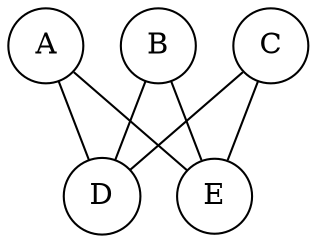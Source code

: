 Graph G034 {
  A [shape=circle];
  B [shape=circle];
  C [shape=circle];
  D [shape=circle];
  E [shape=circle];
  A -- D;
  A -- E;
  B -- D;
  B -- E;
  C -- D;
  C -- E;
}
